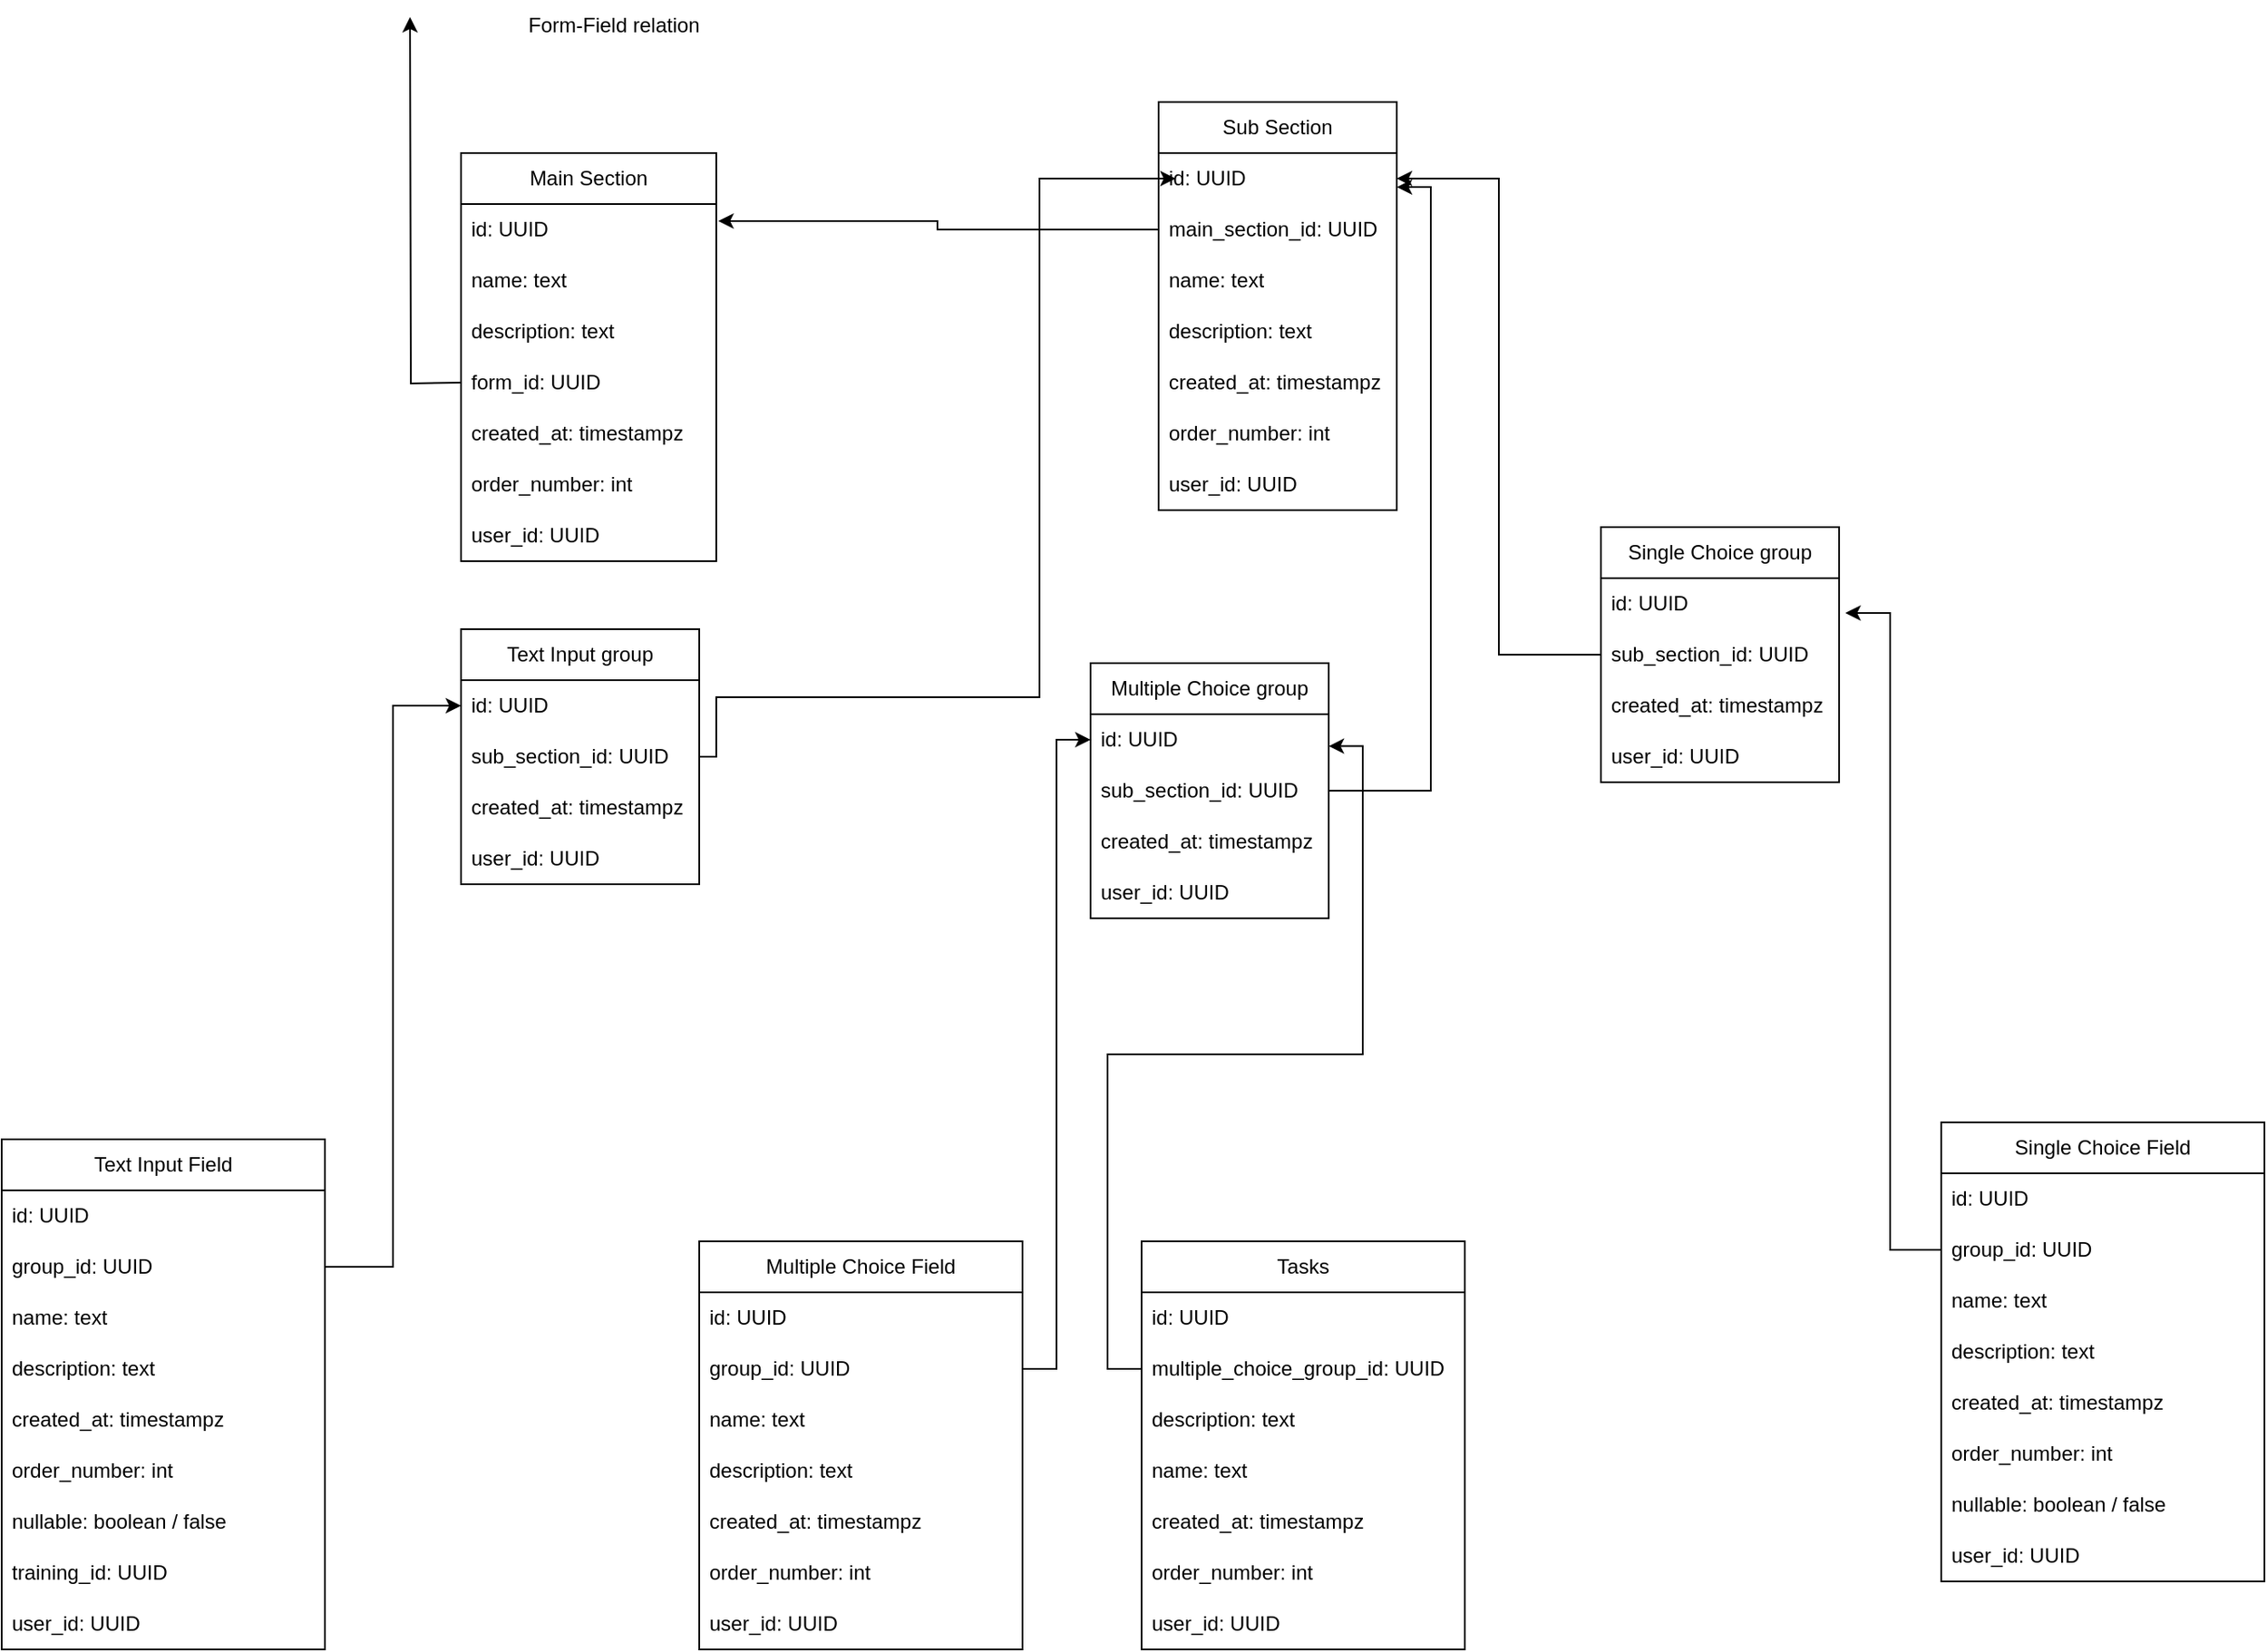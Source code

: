 <mxfile version="26.0.9">
  <diagram id="R2lEEEUBdFMjLlhIrx00" name="Page-1">
    <mxGraphModel dx="2924" dy="1196" grid="1" gridSize="10" guides="1" tooltips="1" connect="1" arrows="1" fold="1" page="1" pageScale="1" pageWidth="850" pageHeight="1100" math="0" shadow="0" extFonts="Permanent Marker^https://fonts.googleapis.com/css?family=Permanent+Marker">
      <root>
        <mxCell id="0" />
        <mxCell id="1" parent="0" />
        <mxCell id="FpoMQ_Uel3Y84-KNKpL7-2" value="Form-Field relation" style="text;html=1;align=center;verticalAlign=middle;whiteSpace=wrap;rounded=0;" parent="1" vertex="1">
          <mxGeometry x="-80" y="50" width="120" height="30" as="geometry" />
        </mxCell>
        <mxCell id="FpoMQ_Uel3Y84-KNKpL7-3" value="Main Section" style="swimlane;fontStyle=0;childLayout=stackLayout;horizontal=1;startSize=30;horizontalStack=0;resizeParent=1;resizeParentMax=0;resizeLast=0;collapsible=1;marginBottom=0;whiteSpace=wrap;html=1;" parent="1" vertex="1">
          <mxGeometry x="-110" y="140" width="150" height="240" as="geometry" />
        </mxCell>
        <mxCell id="FpoMQ_Uel3Y84-KNKpL7-4" value="id: UUID" style="text;strokeColor=none;fillColor=none;align=left;verticalAlign=middle;spacingLeft=4;spacingRight=4;overflow=hidden;points=[[0,0.5],[1,0.5]];portConstraint=eastwest;rotatable=0;whiteSpace=wrap;html=1;" parent="FpoMQ_Uel3Y84-KNKpL7-3" vertex="1">
          <mxGeometry y="30" width="150" height="30" as="geometry" />
        </mxCell>
        <mxCell id="FpoMQ_Uel3Y84-KNKpL7-5" value="name: text" style="text;strokeColor=none;fillColor=none;align=left;verticalAlign=middle;spacingLeft=4;spacingRight=4;overflow=hidden;points=[[0,0.5],[1,0.5]];portConstraint=eastwest;rotatable=0;whiteSpace=wrap;html=1;" parent="FpoMQ_Uel3Y84-KNKpL7-3" vertex="1">
          <mxGeometry y="60" width="150" height="30" as="geometry" />
        </mxCell>
        <mxCell id="tkln2MR22Ipl2Hq7zWGG-23" value="description: text" style="text;strokeColor=none;fillColor=none;align=left;verticalAlign=middle;spacingLeft=4;spacingRight=4;overflow=hidden;points=[[0,0.5],[1,0.5]];portConstraint=eastwest;rotatable=0;whiteSpace=wrap;html=1;" parent="FpoMQ_Uel3Y84-KNKpL7-3" vertex="1">
          <mxGeometry y="90" width="150" height="30" as="geometry" />
        </mxCell>
        <mxCell id="FpoMQ_Uel3Y84-KNKpL7-6" value="form_id: UUID" style="text;strokeColor=none;fillColor=none;align=left;verticalAlign=middle;spacingLeft=4;spacingRight=4;overflow=hidden;points=[[0,0.5],[1,0.5]];portConstraint=eastwest;rotatable=0;whiteSpace=wrap;html=1;" parent="FpoMQ_Uel3Y84-KNKpL7-3" vertex="1">
          <mxGeometry y="120" width="150" height="30" as="geometry" />
        </mxCell>
        <mxCell id="FpoMQ_Uel3Y84-KNKpL7-12" value="created_at: timestampz" style="text;strokeColor=none;fillColor=none;align=left;verticalAlign=middle;spacingLeft=4;spacingRight=4;overflow=hidden;points=[[0,0.5],[1,0.5]];portConstraint=eastwest;rotatable=0;whiteSpace=wrap;html=1;" parent="FpoMQ_Uel3Y84-KNKpL7-3" vertex="1">
          <mxGeometry y="150" width="150" height="30" as="geometry" />
        </mxCell>
        <mxCell id="FpoMQ_Uel3Y84-KNKpL7-13" value="order_number: int" style="text;strokeColor=none;fillColor=none;align=left;verticalAlign=middle;spacingLeft=4;spacingRight=4;overflow=hidden;points=[[0,0.5],[1,0.5]];portConstraint=eastwest;rotatable=0;whiteSpace=wrap;html=1;" parent="FpoMQ_Uel3Y84-KNKpL7-3" vertex="1">
          <mxGeometry y="180" width="150" height="30" as="geometry" />
        </mxCell>
        <mxCell id="eOOKGmSrdQU3pNh6zlzP-1" value="user_id: UUID" style="text;strokeColor=none;fillColor=none;align=left;verticalAlign=middle;spacingLeft=4;spacingRight=4;overflow=hidden;points=[[0,0.5],[1,0.5]];portConstraint=eastwest;rotatable=0;whiteSpace=wrap;html=1;" vertex="1" parent="FpoMQ_Uel3Y84-KNKpL7-3">
          <mxGeometry y="210" width="150" height="30" as="geometry" />
        </mxCell>
        <mxCell id="FpoMQ_Uel3Y84-KNKpL7-7" value="Sub Section" style="swimlane;fontStyle=0;childLayout=stackLayout;horizontal=1;startSize=30;horizontalStack=0;resizeParent=1;resizeParentMax=0;resizeLast=0;collapsible=1;marginBottom=0;whiteSpace=wrap;html=1;" parent="1" vertex="1">
          <mxGeometry x="300" y="110" width="140" height="240" as="geometry" />
        </mxCell>
        <mxCell id="FpoMQ_Uel3Y84-KNKpL7-8" value="id: UUID" style="text;strokeColor=none;fillColor=none;align=left;verticalAlign=middle;spacingLeft=4;spacingRight=4;overflow=hidden;points=[[0,0.5],[1,0.5]];portConstraint=eastwest;rotatable=0;whiteSpace=wrap;html=1;" parent="FpoMQ_Uel3Y84-KNKpL7-7" vertex="1">
          <mxGeometry y="30" width="140" height="30" as="geometry" />
        </mxCell>
        <mxCell id="FpoMQ_Uel3Y84-KNKpL7-9" value="main_section_id: UUID" style="text;strokeColor=none;fillColor=none;align=left;verticalAlign=middle;spacingLeft=4;spacingRight=4;overflow=hidden;points=[[0,0.5],[1,0.5]];portConstraint=eastwest;rotatable=0;whiteSpace=wrap;html=1;" parent="FpoMQ_Uel3Y84-KNKpL7-7" vertex="1">
          <mxGeometry y="60" width="140" height="30" as="geometry" />
        </mxCell>
        <mxCell id="FpoMQ_Uel3Y84-KNKpL7-10" value="name: text" style="text;strokeColor=none;fillColor=none;align=left;verticalAlign=middle;spacingLeft=4;spacingRight=4;overflow=hidden;points=[[0,0.5],[1,0.5]];portConstraint=eastwest;rotatable=0;whiteSpace=wrap;html=1;" parent="FpoMQ_Uel3Y84-KNKpL7-7" vertex="1">
          <mxGeometry y="90" width="140" height="30" as="geometry" />
        </mxCell>
        <mxCell id="tkln2MR22Ipl2Hq7zWGG-24" value="description: text" style="text;strokeColor=none;fillColor=none;align=left;verticalAlign=middle;spacingLeft=4;spacingRight=4;overflow=hidden;points=[[0,0.5],[1,0.5]];portConstraint=eastwest;rotatable=0;whiteSpace=wrap;html=1;" parent="FpoMQ_Uel3Y84-KNKpL7-7" vertex="1">
          <mxGeometry y="120" width="140" height="30" as="geometry" />
        </mxCell>
        <mxCell id="FpoMQ_Uel3Y84-KNKpL7-15" value="created_at: timestampz" style="text;strokeColor=none;fillColor=none;align=left;verticalAlign=middle;spacingLeft=4;spacingRight=4;overflow=hidden;points=[[0,0.5],[1,0.5]];portConstraint=eastwest;rotatable=0;whiteSpace=wrap;html=1;" parent="FpoMQ_Uel3Y84-KNKpL7-7" vertex="1">
          <mxGeometry y="150" width="140" height="30" as="geometry" />
        </mxCell>
        <mxCell id="FpoMQ_Uel3Y84-KNKpL7-16" value="order_number: int" style="text;strokeColor=none;fillColor=none;align=left;verticalAlign=middle;spacingLeft=4;spacingRight=4;overflow=hidden;points=[[0,0.5],[1,0.5]];portConstraint=eastwest;rotatable=0;whiteSpace=wrap;html=1;" parent="FpoMQ_Uel3Y84-KNKpL7-7" vertex="1">
          <mxGeometry y="180" width="140" height="30" as="geometry" />
        </mxCell>
        <mxCell id="eOOKGmSrdQU3pNh6zlzP-3" value="user_id: UUID" style="text;strokeColor=none;fillColor=none;align=left;verticalAlign=middle;spacingLeft=4;spacingRight=4;overflow=hidden;points=[[0,0.5],[1,0.5]];portConstraint=eastwest;rotatable=0;whiteSpace=wrap;html=1;" vertex="1" parent="FpoMQ_Uel3Y84-KNKpL7-7">
          <mxGeometry y="210" width="140" height="30" as="geometry" />
        </mxCell>
        <mxCell id="FpoMQ_Uel3Y84-KNKpL7-14" style="edgeStyle=orthogonalEdgeStyle;rounded=0;orthogonalLoop=1;jettySize=auto;html=1;entryX=1.008;entryY=0.333;entryDx=0;entryDy=0;entryPerimeter=0;" parent="1" source="FpoMQ_Uel3Y84-KNKpL7-9" target="FpoMQ_Uel3Y84-KNKpL7-4" edge="1">
          <mxGeometry relative="1" as="geometry" />
        </mxCell>
        <mxCell id="FpoMQ_Uel3Y84-KNKpL7-17" value="Tasks" style="swimlane;fontStyle=0;childLayout=stackLayout;horizontal=1;startSize=30;horizontalStack=0;resizeParent=1;resizeParentMax=0;resizeLast=0;collapsible=1;marginBottom=0;whiteSpace=wrap;html=1;" parent="1" vertex="1">
          <mxGeometry x="290" y="780" width="190" height="240" as="geometry" />
        </mxCell>
        <mxCell id="FpoMQ_Uel3Y84-KNKpL7-18" value="id: UUID" style="text;strokeColor=none;fillColor=none;align=left;verticalAlign=middle;spacingLeft=4;spacingRight=4;overflow=hidden;points=[[0,0.5],[1,0.5]];portConstraint=eastwest;rotatable=0;whiteSpace=wrap;html=1;" parent="FpoMQ_Uel3Y84-KNKpL7-17" vertex="1">
          <mxGeometry y="30" width="190" height="30" as="geometry" />
        </mxCell>
        <mxCell id="FpoMQ_Uel3Y84-KNKpL7-19" value="multiple_choice_group_id: UUID" style="text;strokeColor=none;fillColor=none;align=left;verticalAlign=middle;spacingLeft=4;spacingRight=4;overflow=hidden;points=[[0,0.5],[1,0.5]];portConstraint=eastwest;rotatable=0;whiteSpace=wrap;html=1;" parent="FpoMQ_Uel3Y84-KNKpL7-17" vertex="1">
          <mxGeometry y="60" width="190" height="30" as="geometry" />
        </mxCell>
        <mxCell id="FpoMQ_Uel3Y84-KNKpL7-25" value="description: text" style="text;strokeColor=none;fillColor=none;align=left;verticalAlign=middle;spacingLeft=4;spacingRight=4;overflow=hidden;points=[[0,0.5],[1,0.5]];portConstraint=eastwest;rotatable=0;whiteSpace=wrap;html=1;" parent="FpoMQ_Uel3Y84-KNKpL7-17" vertex="1">
          <mxGeometry y="90" width="190" height="30" as="geometry" />
        </mxCell>
        <mxCell id="FpoMQ_Uel3Y84-KNKpL7-20" value="name: text" style="text;strokeColor=none;fillColor=none;align=left;verticalAlign=middle;spacingLeft=4;spacingRight=4;overflow=hidden;points=[[0,0.5],[1,0.5]];portConstraint=eastwest;rotatable=0;whiteSpace=wrap;html=1;" parent="FpoMQ_Uel3Y84-KNKpL7-17" vertex="1">
          <mxGeometry y="120" width="190" height="30" as="geometry" />
        </mxCell>
        <mxCell id="FpoMQ_Uel3Y84-KNKpL7-21" value="created_at: timestampz" style="text;strokeColor=none;fillColor=none;align=left;verticalAlign=middle;spacingLeft=4;spacingRight=4;overflow=hidden;points=[[0,0.5],[1,0.5]];portConstraint=eastwest;rotatable=0;whiteSpace=wrap;html=1;" parent="FpoMQ_Uel3Y84-KNKpL7-17" vertex="1">
          <mxGeometry y="150" width="190" height="30" as="geometry" />
        </mxCell>
        <mxCell id="FpoMQ_Uel3Y84-KNKpL7-22" value="order_number: int" style="text;strokeColor=none;fillColor=none;align=left;verticalAlign=middle;spacingLeft=4;spacingRight=4;overflow=hidden;points=[[0,0.5],[1,0.5]];portConstraint=eastwest;rotatable=0;whiteSpace=wrap;html=1;" parent="FpoMQ_Uel3Y84-KNKpL7-17" vertex="1">
          <mxGeometry y="180" width="190" height="30" as="geometry" />
        </mxCell>
        <mxCell id="eOOKGmSrdQU3pNh6zlzP-9" value="user_id: UUID" style="text;strokeColor=none;fillColor=none;align=left;verticalAlign=middle;spacingLeft=4;spacingRight=4;overflow=hidden;points=[[0,0.5],[1,0.5]];portConstraint=eastwest;rotatable=0;whiteSpace=wrap;html=1;" vertex="1" parent="FpoMQ_Uel3Y84-KNKpL7-17">
          <mxGeometry y="210" width="190" height="30" as="geometry" />
        </mxCell>
        <mxCell id="FpoMQ_Uel3Y84-KNKpL7-11" style="edgeStyle=orthogonalEdgeStyle;rounded=0;orthogonalLoop=1;jettySize=auto;html=1;" parent="1" edge="1">
          <mxGeometry relative="1" as="geometry">
            <mxPoint x="-140" y="60" as="targetPoint" />
            <mxPoint x="-110" y="275" as="sourcePoint" />
          </mxGeometry>
        </mxCell>
        <mxCell id="FpoMQ_Uel3Y84-KNKpL7-33" value="Multiple Choice group" style="swimlane;fontStyle=0;childLayout=stackLayout;horizontal=1;startSize=30;horizontalStack=0;resizeParent=1;resizeParentMax=0;resizeLast=0;collapsible=1;marginBottom=0;whiteSpace=wrap;html=1;" parent="1" vertex="1">
          <mxGeometry x="260" y="440" width="140" height="150" as="geometry" />
        </mxCell>
        <mxCell id="FpoMQ_Uel3Y84-KNKpL7-34" value="id: UUID" style="text;strokeColor=none;fillColor=none;align=left;verticalAlign=middle;spacingLeft=4;spacingRight=4;overflow=hidden;points=[[0,0.5],[1,0.5]];portConstraint=eastwest;rotatable=0;whiteSpace=wrap;html=1;" parent="FpoMQ_Uel3Y84-KNKpL7-33" vertex="1">
          <mxGeometry y="30" width="140" height="30" as="geometry" />
        </mxCell>
        <mxCell id="FpoMQ_Uel3Y84-KNKpL7-35" value="sub_section_id: UUID" style="text;strokeColor=none;fillColor=none;align=left;verticalAlign=middle;spacingLeft=4;spacingRight=4;overflow=hidden;points=[[0,0.5],[1,0.5]];portConstraint=eastwest;rotatable=0;whiteSpace=wrap;html=1;" parent="FpoMQ_Uel3Y84-KNKpL7-33" vertex="1">
          <mxGeometry y="60" width="140" height="30" as="geometry" />
        </mxCell>
        <mxCell id="FpoMQ_Uel3Y84-KNKpL7-38" value="created_at: timestampz" style="text;strokeColor=none;fillColor=none;align=left;verticalAlign=middle;spacingLeft=4;spacingRight=4;overflow=hidden;points=[[0,0.5],[1,0.5]];portConstraint=eastwest;rotatable=0;whiteSpace=wrap;html=1;" parent="FpoMQ_Uel3Y84-KNKpL7-33" vertex="1">
          <mxGeometry y="90" width="140" height="30" as="geometry" />
        </mxCell>
        <mxCell id="eOOKGmSrdQU3pNh6zlzP-5" value="user_id: UUID" style="text;strokeColor=none;fillColor=none;align=left;verticalAlign=middle;spacingLeft=4;spacingRight=4;overflow=hidden;points=[[0,0.5],[1,0.5]];portConstraint=eastwest;rotatable=0;whiteSpace=wrap;html=1;" vertex="1" parent="FpoMQ_Uel3Y84-KNKpL7-33">
          <mxGeometry y="120" width="140" height="30" as="geometry" />
        </mxCell>
        <mxCell id="FpoMQ_Uel3Y84-KNKpL7-40" value="Single Choice group" style="swimlane;fontStyle=0;childLayout=stackLayout;horizontal=1;startSize=30;horizontalStack=0;resizeParent=1;resizeParentMax=0;resizeLast=0;collapsible=1;marginBottom=0;whiteSpace=wrap;html=1;" parent="1" vertex="1">
          <mxGeometry x="560" y="360" width="140" height="150" as="geometry" />
        </mxCell>
        <mxCell id="FpoMQ_Uel3Y84-KNKpL7-41" value="id: UUID" style="text;strokeColor=none;fillColor=none;align=left;verticalAlign=middle;spacingLeft=4;spacingRight=4;overflow=hidden;points=[[0,0.5],[1,0.5]];portConstraint=eastwest;rotatable=0;whiteSpace=wrap;html=1;" parent="FpoMQ_Uel3Y84-KNKpL7-40" vertex="1">
          <mxGeometry y="30" width="140" height="30" as="geometry" />
        </mxCell>
        <mxCell id="FpoMQ_Uel3Y84-KNKpL7-42" value="sub_section_id: UUID" style="text;strokeColor=none;fillColor=none;align=left;verticalAlign=middle;spacingLeft=4;spacingRight=4;overflow=hidden;points=[[0,0.5],[1,0.5]];portConstraint=eastwest;rotatable=0;whiteSpace=wrap;html=1;" parent="FpoMQ_Uel3Y84-KNKpL7-40" vertex="1">
          <mxGeometry y="60" width="140" height="30" as="geometry" />
        </mxCell>
        <mxCell id="FpoMQ_Uel3Y84-KNKpL7-45" value="created_at: timestampz" style="text;strokeColor=none;fillColor=none;align=left;verticalAlign=middle;spacingLeft=4;spacingRight=4;overflow=hidden;points=[[0,0.5],[1,0.5]];portConstraint=eastwest;rotatable=0;whiteSpace=wrap;html=1;" parent="FpoMQ_Uel3Y84-KNKpL7-40" vertex="1">
          <mxGeometry y="90" width="140" height="30" as="geometry" />
        </mxCell>
        <mxCell id="eOOKGmSrdQU3pNh6zlzP-6" value="user_id: UUID" style="text;strokeColor=none;fillColor=none;align=left;verticalAlign=middle;spacingLeft=4;spacingRight=4;overflow=hidden;points=[[0,0.5],[1,0.5]];portConstraint=eastwest;rotatable=0;whiteSpace=wrap;html=1;" vertex="1" parent="FpoMQ_Uel3Y84-KNKpL7-40">
          <mxGeometry y="120" width="140" height="30" as="geometry" />
        </mxCell>
        <mxCell id="FpoMQ_Uel3Y84-KNKpL7-50" style="edgeStyle=orthogonalEdgeStyle;rounded=0;orthogonalLoop=1;jettySize=auto;html=1;entryX=1;entryY=0.627;entryDx=0;entryDy=0;entryPerimeter=0;" parent="1" source="FpoMQ_Uel3Y84-KNKpL7-19" target="FpoMQ_Uel3Y84-KNKpL7-34" edge="1">
          <mxGeometry relative="1" as="geometry" />
        </mxCell>
        <mxCell id="FpoMQ_Uel3Y84-KNKpL7-51" style="edgeStyle=orthogonalEdgeStyle;rounded=0;orthogonalLoop=1;jettySize=auto;html=1;entryX=1;entryY=0.667;entryDx=0;entryDy=0;entryPerimeter=0;" parent="1" source="FpoMQ_Uel3Y84-KNKpL7-35" target="FpoMQ_Uel3Y84-KNKpL7-8" edge="1">
          <mxGeometry relative="1" as="geometry" />
        </mxCell>
        <mxCell id="FpoMQ_Uel3Y84-KNKpL7-55" style="edgeStyle=orthogonalEdgeStyle;rounded=0;orthogonalLoop=1;jettySize=auto;html=1;entryX=1;entryY=0.5;entryDx=0;entryDy=0;" parent="1" source="FpoMQ_Uel3Y84-KNKpL7-42" target="FpoMQ_Uel3Y84-KNKpL7-8" edge="1">
          <mxGeometry relative="1" as="geometry" />
        </mxCell>
        <mxCell id="tkln2MR22Ipl2Hq7zWGG-1" value="Text Input Field" style="swimlane;fontStyle=0;childLayout=stackLayout;horizontal=1;startSize=30;horizontalStack=0;resizeParent=1;resizeParentMax=0;resizeLast=0;collapsible=1;marginBottom=0;whiteSpace=wrap;html=1;" parent="1" vertex="1">
          <mxGeometry x="-380" y="720" width="190" height="300" as="geometry" />
        </mxCell>
        <mxCell id="tkln2MR22Ipl2Hq7zWGG-2" value="id: UUID" style="text;strokeColor=none;fillColor=none;align=left;verticalAlign=middle;spacingLeft=4;spacingRight=4;overflow=hidden;points=[[0,0.5],[1,0.5]];portConstraint=eastwest;rotatable=0;whiteSpace=wrap;html=1;" parent="tkln2MR22Ipl2Hq7zWGG-1" vertex="1">
          <mxGeometry y="30" width="190" height="30" as="geometry" />
        </mxCell>
        <mxCell id="tkln2MR22Ipl2Hq7zWGG-3" value="group_id: UUID" style="text;strokeColor=none;fillColor=none;align=left;verticalAlign=middle;spacingLeft=4;spacingRight=4;overflow=hidden;points=[[0,0.5],[1,0.5]];portConstraint=eastwest;rotatable=0;whiteSpace=wrap;html=1;" parent="tkln2MR22Ipl2Hq7zWGG-1" vertex="1">
          <mxGeometry y="60" width="190" height="30" as="geometry" />
        </mxCell>
        <mxCell id="tkln2MR22Ipl2Hq7zWGG-5" value="name: text" style="text;strokeColor=none;fillColor=none;align=left;verticalAlign=middle;spacingLeft=4;spacingRight=4;overflow=hidden;points=[[0,0.5],[1,0.5]];portConstraint=eastwest;rotatable=0;whiteSpace=wrap;html=1;" parent="tkln2MR22Ipl2Hq7zWGG-1" vertex="1">
          <mxGeometry y="90" width="190" height="30" as="geometry" />
        </mxCell>
        <mxCell id="tkln2MR22Ipl2Hq7zWGG-16" value="description: text" style="text;strokeColor=none;fillColor=none;align=left;verticalAlign=middle;spacingLeft=4;spacingRight=4;overflow=hidden;points=[[0,0.5],[1,0.5]];portConstraint=eastwest;rotatable=0;whiteSpace=wrap;html=1;" parent="tkln2MR22Ipl2Hq7zWGG-1" vertex="1">
          <mxGeometry y="120" width="190" height="30" as="geometry" />
        </mxCell>
        <mxCell id="tkln2MR22Ipl2Hq7zWGG-6" value="created_at: timestampz" style="text;strokeColor=none;fillColor=none;align=left;verticalAlign=middle;spacingLeft=4;spacingRight=4;overflow=hidden;points=[[0,0.5],[1,0.5]];portConstraint=eastwest;rotatable=0;whiteSpace=wrap;html=1;" parent="tkln2MR22Ipl2Hq7zWGG-1" vertex="1">
          <mxGeometry y="150" width="190" height="30" as="geometry" />
        </mxCell>
        <mxCell id="tkln2MR22Ipl2Hq7zWGG-7" value="order_number: int" style="text;strokeColor=none;fillColor=none;align=left;verticalAlign=middle;spacingLeft=4;spacingRight=4;overflow=hidden;points=[[0,0.5],[1,0.5]];portConstraint=eastwest;rotatable=0;whiteSpace=wrap;html=1;" parent="tkln2MR22Ipl2Hq7zWGG-1" vertex="1">
          <mxGeometry y="180" width="190" height="30" as="geometry" />
        </mxCell>
        <mxCell id="tkln2MR22Ipl2Hq7zWGG-14" value="nullable: boolean / false" style="text;strokeColor=none;fillColor=none;align=left;verticalAlign=middle;spacingLeft=4;spacingRight=4;overflow=hidden;points=[[0,0.5],[1,0.5]];portConstraint=eastwest;rotatable=0;whiteSpace=wrap;html=1;" parent="tkln2MR22Ipl2Hq7zWGG-1" vertex="1">
          <mxGeometry y="210" width="190" height="30" as="geometry" />
        </mxCell>
        <mxCell id="dDMGIbOlEGRGAbrnHBKd-21" value="training_id: UUID" style="text;strokeColor=none;fillColor=none;align=left;verticalAlign=middle;spacingLeft=4;spacingRight=4;overflow=hidden;points=[[0,0.5],[1,0.5]];portConstraint=eastwest;rotatable=0;whiteSpace=wrap;html=1;" parent="tkln2MR22Ipl2Hq7zWGG-1" vertex="1">
          <mxGeometry y="240" width="190" height="30" as="geometry" />
        </mxCell>
        <mxCell id="eOOKGmSrdQU3pNh6zlzP-7" value="user_id: UUID" style="text;strokeColor=none;fillColor=none;align=left;verticalAlign=middle;spacingLeft=4;spacingRight=4;overflow=hidden;points=[[0,0.5],[1,0.5]];portConstraint=eastwest;rotatable=0;whiteSpace=wrap;html=1;" vertex="1" parent="tkln2MR22Ipl2Hq7zWGG-1">
          <mxGeometry y="270" width="190" height="30" as="geometry" />
        </mxCell>
        <mxCell id="tkln2MR22Ipl2Hq7zWGG-25" value="Text Input group" style="swimlane;fontStyle=0;childLayout=stackLayout;horizontal=1;startSize=30;horizontalStack=0;resizeParent=1;resizeParentMax=0;resizeLast=0;collapsible=1;marginBottom=0;whiteSpace=wrap;html=1;" parent="1" vertex="1">
          <mxGeometry x="-110" y="420" width="140" height="150" as="geometry" />
        </mxCell>
        <mxCell id="tkln2MR22Ipl2Hq7zWGG-26" value="id: UUID" style="text;strokeColor=none;fillColor=none;align=left;verticalAlign=middle;spacingLeft=4;spacingRight=4;overflow=hidden;points=[[0,0.5],[1,0.5]];portConstraint=eastwest;rotatable=0;whiteSpace=wrap;html=1;" parent="tkln2MR22Ipl2Hq7zWGG-25" vertex="1">
          <mxGeometry y="30" width="140" height="30" as="geometry" />
        </mxCell>
        <mxCell id="tkln2MR22Ipl2Hq7zWGG-27" value="sub_section_id: UUID" style="text;strokeColor=none;fillColor=none;align=left;verticalAlign=middle;spacingLeft=4;spacingRight=4;overflow=hidden;points=[[0,0.5],[1,0.5]];portConstraint=eastwest;rotatable=0;whiteSpace=wrap;html=1;" parent="tkln2MR22Ipl2Hq7zWGG-25" vertex="1">
          <mxGeometry y="60" width="140" height="30" as="geometry" />
        </mxCell>
        <mxCell id="tkln2MR22Ipl2Hq7zWGG-28" value="created_at: timestampz" style="text;strokeColor=none;fillColor=none;align=left;verticalAlign=middle;spacingLeft=4;spacingRight=4;overflow=hidden;points=[[0,0.5],[1,0.5]];portConstraint=eastwest;rotatable=0;whiteSpace=wrap;html=1;" parent="tkln2MR22Ipl2Hq7zWGG-25" vertex="1">
          <mxGeometry y="90" width="140" height="30" as="geometry" />
        </mxCell>
        <mxCell id="eOOKGmSrdQU3pNh6zlzP-4" value="user_id: UUID" style="text;strokeColor=none;fillColor=none;align=left;verticalAlign=middle;spacingLeft=4;spacingRight=4;overflow=hidden;points=[[0,0.5],[1,0.5]];portConstraint=eastwest;rotatable=0;whiteSpace=wrap;html=1;" vertex="1" parent="tkln2MR22Ipl2Hq7zWGG-25">
          <mxGeometry y="120" width="140" height="30" as="geometry" />
        </mxCell>
        <mxCell id="tkln2MR22Ipl2Hq7zWGG-30" style="edgeStyle=orthogonalEdgeStyle;rounded=0;orthogonalLoop=1;jettySize=auto;html=1;exitX=1;exitY=0.5;exitDx=0;exitDy=0;" parent="1" source="tkln2MR22Ipl2Hq7zWGG-27" edge="1">
          <mxGeometry relative="1" as="geometry">
            <Array as="points">
              <mxPoint x="40" y="495" />
              <mxPoint x="40" y="460" />
              <mxPoint x="230" y="460" />
              <mxPoint x="230" y="155" />
            </Array>
            <mxPoint x="40" y="480" as="sourcePoint" />
            <mxPoint x="310" y="155.0" as="targetPoint" />
          </mxGeometry>
        </mxCell>
        <mxCell id="tkln2MR22Ipl2Hq7zWGG-31" style="edgeStyle=orthogonalEdgeStyle;rounded=0;orthogonalLoop=1;jettySize=auto;html=1;entryX=0;entryY=0.5;entryDx=0;entryDy=0;" parent="1" source="tkln2MR22Ipl2Hq7zWGG-3" target="tkln2MR22Ipl2Hq7zWGG-26" edge="1">
          <mxGeometry relative="1" as="geometry" />
        </mxCell>
        <mxCell id="dDMGIbOlEGRGAbrnHBKd-1" value="Multiple C&lt;span style=&quot;background-color: transparent; color: light-dark(rgb(0, 0, 0), rgb(255, 255, 255));&quot;&gt;hoice Field&lt;/span&gt;" style="swimlane;fontStyle=0;childLayout=stackLayout;horizontal=1;startSize=30;horizontalStack=0;resizeParent=1;resizeParentMax=0;resizeLast=0;collapsible=1;marginBottom=0;whiteSpace=wrap;html=1;" parent="1" vertex="1">
          <mxGeometry x="30" y="780" width="190" height="240" as="geometry" />
        </mxCell>
        <mxCell id="dDMGIbOlEGRGAbrnHBKd-2" value="id: UUID" style="text;strokeColor=none;fillColor=none;align=left;verticalAlign=middle;spacingLeft=4;spacingRight=4;overflow=hidden;points=[[0,0.5],[1,0.5]];portConstraint=eastwest;rotatable=0;whiteSpace=wrap;html=1;" parent="dDMGIbOlEGRGAbrnHBKd-1" vertex="1">
          <mxGeometry y="30" width="190" height="30" as="geometry" />
        </mxCell>
        <mxCell id="dDMGIbOlEGRGAbrnHBKd-3" value="group_id: UUID" style="text;strokeColor=none;fillColor=none;align=left;verticalAlign=middle;spacingLeft=4;spacingRight=4;overflow=hidden;points=[[0,0.5],[1,0.5]];portConstraint=eastwest;rotatable=0;whiteSpace=wrap;html=1;" parent="dDMGIbOlEGRGAbrnHBKd-1" vertex="1">
          <mxGeometry y="60" width="190" height="30" as="geometry" />
        </mxCell>
        <mxCell id="dDMGIbOlEGRGAbrnHBKd-4" value="name: text" style="text;strokeColor=none;fillColor=none;align=left;verticalAlign=middle;spacingLeft=4;spacingRight=4;overflow=hidden;points=[[0,0.5],[1,0.5]];portConstraint=eastwest;rotatable=0;whiteSpace=wrap;html=1;" parent="dDMGIbOlEGRGAbrnHBKd-1" vertex="1">
          <mxGeometry y="90" width="190" height="30" as="geometry" />
        </mxCell>
        <mxCell id="dDMGIbOlEGRGAbrnHBKd-5" value="description: text" style="text;strokeColor=none;fillColor=none;align=left;verticalAlign=middle;spacingLeft=4;spacingRight=4;overflow=hidden;points=[[0,0.5],[1,0.5]];portConstraint=eastwest;rotatable=0;whiteSpace=wrap;html=1;" parent="dDMGIbOlEGRGAbrnHBKd-1" vertex="1">
          <mxGeometry y="120" width="190" height="30" as="geometry" />
        </mxCell>
        <mxCell id="dDMGIbOlEGRGAbrnHBKd-6" value="created_at: timestampz" style="text;strokeColor=none;fillColor=none;align=left;verticalAlign=middle;spacingLeft=4;spacingRight=4;overflow=hidden;points=[[0,0.5],[1,0.5]];portConstraint=eastwest;rotatable=0;whiteSpace=wrap;html=1;" parent="dDMGIbOlEGRGAbrnHBKd-1" vertex="1">
          <mxGeometry y="150" width="190" height="30" as="geometry" />
        </mxCell>
        <mxCell id="dDMGIbOlEGRGAbrnHBKd-7" value="order_number: int" style="text;strokeColor=none;fillColor=none;align=left;verticalAlign=middle;spacingLeft=4;spacingRight=4;overflow=hidden;points=[[0,0.5],[1,0.5]];portConstraint=eastwest;rotatable=0;whiteSpace=wrap;html=1;" parent="dDMGIbOlEGRGAbrnHBKd-1" vertex="1">
          <mxGeometry y="180" width="190" height="30" as="geometry" />
        </mxCell>
        <mxCell id="eOOKGmSrdQU3pNh6zlzP-8" value="user_id: UUID" style="text;strokeColor=none;fillColor=none;align=left;verticalAlign=middle;spacingLeft=4;spacingRight=4;overflow=hidden;points=[[0,0.5],[1,0.5]];portConstraint=eastwest;rotatable=0;whiteSpace=wrap;html=1;" vertex="1" parent="dDMGIbOlEGRGAbrnHBKd-1">
          <mxGeometry y="210" width="190" height="30" as="geometry" />
        </mxCell>
        <mxCell id="dDMGIbOlEGRGAbrnHBKd-9" value="Single C&lt;span style=&quot;background-color: transparent; color: light-dark(rgb(0, 0, 0), rgb(255, 255, 255));&quot;&gt;hoice Field&lt;/span&gt;" style="swimlane;fontStyle=0;childLayout=stackLayout;horizontal=1;startSize=30;horizontalStack=0;resizeParent=1;resizeParentMax=0;resizeLast=0;collapsible=1;marginBottom=0;whiteSpace=wrap;html=1;" parent="1" vertex="1">
          <mxGeometry x="760" y="710" width="190" height="270" as="geometry" />
        </mxCell>
        <mxCell id="dDMGIbOlEGRGAbrnHBKd-10" value="id: UUID" style="text;strokeColor=none;fillColor=none;align=left;verticalAlign=middle;spacingLeft=4;spacingRight=4;overflow=hidden;points=[[0,0.5],[1,0.5]];portConstraint=eastwest;rotatable=0;whiteSpace=wrap;html=1;" parent="dDMGIbOlEGRGAbrnHBKd-9" vertex="1">
          <mxGeometry y="30" width="190" height="30" as="geometry" />
        </mxCell>
        <mxCell id="dDMGIbOlEGRGAbrnHBKd-11" value="group_id: UUID" style="text;strokeColor=none;fillColor=none;align=left;verticalAlign=middle;spacingLeft=4;spacingRight=4;overflow=hidden;points=[[0,0.5],[1,0.5]];portConstraint=eastwest;rotatable=0;whiteSpace=wrap;html=1;" parent="dDMGIbOlEGRGAbrnHBKd-9" vertex="1">
          <mxGeometry y="60" width="190" height="30" as="geometry" />
        </mxCell>
        <mxCell id="dDMGIbOlEGRGAbrnHBKd-12" value="name: text" style="text;strokeColor=none;fillColor=none;align=left;verticalAlign=middle;spacingLeft=4;spacingRight=4;overflow=hidden;points=[[0,0.5],[1,0.5]];portConstraint=eastwest;rotatable=0;whiteSpace=wrap;html=1;" parent="dDMGIbOlEGRGAbrnHBKd-9" vertex="1">
          <mxGeometry y="90" width="190" height="30" as="geometry" />
        </mxCell>
        <mxCell id="dDMGIbOlEGRGAbrnHBKd-13" value="description: text" style="text;strokeColor=none;fillColor=none;align=left;verticalAlign=middle;spacingLeft=4;spacingRight=4;overflow=hidden;points=[[0,0.5],[1,0.5]];portConstraint=eastwest;rotatable=0;whiteSpace=wrap;html=1;" parent="dDMGIbOlEGRGAbrnHBKd-9" vertex="1">
          <mxGeometry y="120" width="190" height="30" as="geometry" />
        </mxCell>
        <mxCell id="dDMGIbOlEGRGAbrnHBKd-14" value="created_at: timestampz" style="text;strokeColor=none;fillColor=none;align=left;verticalAlign=middle;spacingLeft=4;spacingRight=4;overflow=hidden;points=[[0,0.5],[1,0.5]];portConstraint=eastwest;rotatable=0;whiteSpace=wrap;html=1;" parent="dDMGIbOlEGRGAbrnHBKd-9" vertex="1">
          <mxGeometry y="150" width="190" height="30" as="geometry" />
        </mxCell>
        <mxCell id="dDMGIbOlEGRGAbrnHBKd-15" value="order_number: int" style="text;strokeColor=none;fillColor=none;align=left;verticalAlign=middle;spacingLeft=4;spacingRight=4;overflow=hidden;points=[[0,0.5],[1,0.5]];portConstraint=eastwest;rotatable=0;whiteSpace=wrap;html=1;" parent="dDMGIbOlEGRGAbrnHBKd-9" vertex="1">
          <mxGeometry y="180" width="190" height="30" as="geometry" />
        </mxCell>
        <mxCell id="dDMGIbOlEGRGAbrnHBKd-16" value="nullable: boolean / false" style="text;strokeColor=none;fillColor=none;align=left;verticalAlign=middle;spacingLeft=4;spacingRight=4;overflow=hidden;points=[[0,0.5],[1,0.5]];portConstraint=eastwest;rotatable=0;whiteSpace=wrap;html=1;" parent="dDMGIbOlEGRGAbrnHBKd-9" vertex="1">
          <mxGeometry y="210" width="190" height="30" as="geometry" />
        </mxCell>
        <mxCell id="eOOKGmSrdQU3pNh6zlzP-10" value="user_id: UUID" style="text;strokeColor=none;fillColor=none;align=left;verticalAlign=middle;spacingLeft=4;spacingRight=4;overflow=hidden;points=[[0,0.5],[1,0.5]];portConstraint=eastwest;rotatable=0;whiteSpace=wrap;html=1;" vertex="1" parent="dDMGIbOlEGRGAbrnHBKd-9">
          <mxGeometry y="240" width="190" height="30" as="geometry" />
        </mxCell>
        <mxCell id="dDMGIbOlEGRGAbrnHBKd-19" style="edgeStyle=orthogonalEdgeStyle;rounded=0;orthogonalLoop=1;jettySize=auto;html=1;entryX=1.026;entryY=0.683;entryDx=0;entryDy=0;entryPerimeter=0;" parent="1" source="dDMGIbOlEGRGAbrnHBKd-11" target="FpoMQ_Uel3Y84-KNKpL7-41" edge="1">
          <mxGeometry relative="1" as="geometry" />
        </mxCell>
        <mxCell id="dDMGIbOlEGRGAbrnHBKd-20" style="edgeStyle=orthogonalEdgeStyle;rounded=0;orthogonalLoop=1;jettySize=auto;html=1;entryX=0;entryY=0.5;entryDx=0;entryDy=0;" parent="1" source="dDMGIbOlEGRGAbrnHBKd-3" target="FpoMQ_Uel3Y84-KNKpL7-34" edge="1">
          <mxGeometry relative="1" as="geometry">
            <mxPoint x="240" y="880.0" as="sourcePoint" />
            <mxPoint x="440" y="400" as="targetPoint" />
          </mxGeometry>
        </mxCell>
      </root>
    </mxGraphModel>
  </diagram>
</mxfile>
